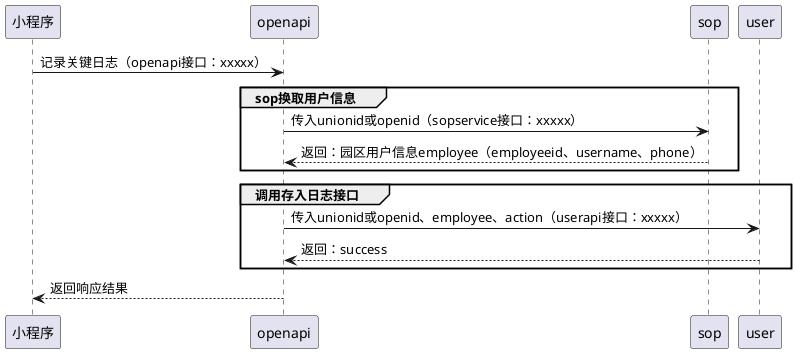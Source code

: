 @startuml

小程序->openapi:记录关键日志（openapi接口：xxxxx）

group sop换取用户信息
openapi->sop:传入unionid或openid（sopservice接口：xxxxx）
sop-->openapi:返回：园区用户信息employee（employeeid、username、phone）
end

group 调用存入日志接口
openapi->user:传入unionid或openid、employee、action（userapi接口：xxxxx）
user-->openapi:返回：success
end

openapi-->小程序:返回响应结果

@enduml